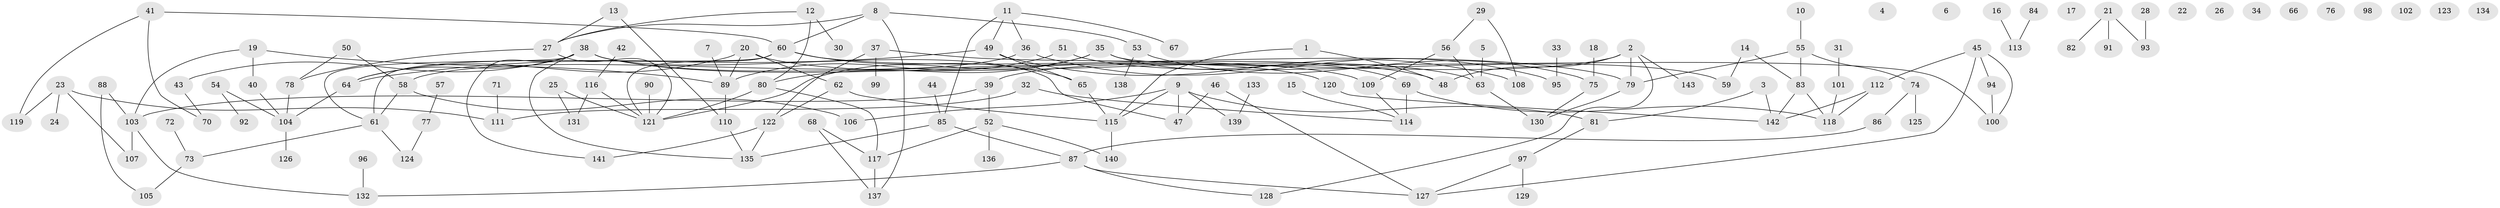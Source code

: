 // Generated by graph-tools (version 1.1) at 2025/33/03/09/25 02:33:37]
// undirected, 143 vertices, 174 edges
graph export_dot {
graph [start="1"]
  node [color=gray90,style=filled];
  1;
  2;
  3;
  4;
  5;
  6;
  7;
  8;
  9;
  10;
  11;
  12;
  13;
  14;
  15;
  16;
  17;
  18;
  19;
  20;
  21;
  22;
  23;
  24;
  25;
  26;
  27;
  28;
  29;
  30;
  31;
  32;
  33;
  34;
  35;
  36;
  37;
  38;
  39;
  40;
  41;
  42;
  43;
  44;
  45;
  46;
  47;
  48;
  49;
  50;
  51;
  52;
  53;
  54;
  55;
  56;
  57;
  58;
  59;
  60;
  61;
  62;
  63;
  64;
  65;
  66;
  67;
  68;
  69;
  70;
  71;
  72;
  73;
  74;
  75;
  76;
  77;
  78;
  79;
  80;
  81;
  82;
  83;
  84;
  85;
  86;
  87;
  88;
  89;
  90;
  91;
  92;
  93;
  94;
  95;
  96;
  97;
  98;
  99;
  100;
  101;
  102;
  103;
  104;
  105;
  106;
  107;
  108;
  109;
  110;
  111;
  112;
  113;
  114;
  115;
  116;
  117;
  118;
  119;
  120;
  121;
  122;
  123;
  124;
  125;
  126;
  127;
  128;
  129;
  130;
  131;
  132;
  133;
  134;
  135;
  136;
  137;
  138;
  139;
  140;
  141;
  142;
  143;
  1 -- 48;
  1 -- 115;
  2 -- 39;
  2 -- 48;
  2 -- 79;
  2 -- 128;
  2 -- 143;
  3 -- 81;
  3 -- 142;
  5 -- 63;
  7 -- 89;
  8 -- 27;
  8 -- 53;
  8 -- 60;
  8 -- 137;
  9 -- 47;
  9 -- 81;
  9 -- 106;
  9 -- 115;
  9 -- 139;
  10 -- 55;
  11 -- 36;
  11 -- 49;
  11 -- 67;
  11 -- 85;
  12 -- 27;
  12 -- 30;
  12 -- 80;
  13 -- 27;
  13 -- 110;
  14 -- 59;
  14 -- 83;
  15 -- 114;
  16 -- 113;
  18 -- 75;
  19 -- 40;
  19 -- 89;
  19 -- 103;
  20 -- 62;
  20 -- 63;
  20 -- 64;
  20 -- 89;
  21 -- 82;
  21 -- 91;
  21 -- 93;
  23 -- 24;
  23 -- 107;
  23 -- 111;
  23 -- 119;
  25 -- 121;
  25 -- 131;
  27 -- 78;
  27 -- 121;
  28 -- 93;
  29 -- 56;
  29 -- 108;
  31 -- 101;
  32 -- 111;
  32 -- 114;
  33 -- 95;
  35 -- 69;
  35 -- 80;
  35 -- 100;
  35 -- 121;
  36 -- 58;
  36 -- 95;
  37 -- 99;
  37 -- 109;
  37 -- 122;
  38 -- 43;
  38 -- 47;
  38 -- 48;
  38 -- 61;
  38 -- 64;
  38 -- 120;
  38 -- 135;
  38 -- 141;
  39 -- 52;
  39 -- 103;
  40 -- 104;
  41 -- 60;
  41 -- 70;
  41 -- 119;
  42 -- 116;
  43 -- 70;
  44 -- 85;
  45 -- 94;
  45 -- 100;
  45 -- 112;
  45 -- 127;
  46 -- 47;
  46 -- 127;
  49 -- 64;
  49 -- 65;
  49 -- 108;
  50 -- 58;
  50 -- 78;
  51 -- 59;
  51 -- 89;
  52 -- 117;
  52 -- 136;
  52 -- 140;
  53 -- 75;
  53 -- 138;
  54 -- 92;
  54 -- 104;
  55 -- 74;
  55 -- 79;
  55 -- 83;
  56 -- 63;
  56 -- 109;
  57 -- 77;
  58 -- 61;
  58 -- 106;
  60 -- 61;
  60 -- 65;
  60 -- 79;
  60 -- 121;
  61 -- 73;
  61 -- 124;
  62 -- 115;
  62 -- 122;
  63 -- 130;
  64 -- 104;
  65 -- 115;
  68 -- 117;
  68 -- 137;
  69 -- 114;
  69 -- 118;
  71 -- 111;
  72 -- 73;
  73 -- 105;
  74 -- 86;
  74 -- 125;
  75 -- 130;
  77 -- 124;
  78 -- 104;
  79 -- 130;
  80 -- 117;
  80 -- 121;
  81 -- 97;
  83 -- 118;
  83 -- 142;
  84 -- 113;
  85 -- 87;
  85 -- 135;
  86 -- 87;
  87 -- 127;
  87 -- 128;
  87 -- 132;
  88 -- 103;
  88 -- 105;
  89 -- 110;
  90 -- 121;
  94 -- 100;
  96 -- 132;
  97 -- 127;
  97 -- 129;
  101 -- 118;
  103 -- 107;
  103 -- 132;
  104 -- 126;
  109 -- 114;
  110 -- 135;
  112 -- 118;
  112 -- 142;
  115 -- 140;
  116 -- 121;
  116 -- 131;
  117 -- 137;
  120 -- 142;
  122 -- 135;
  122 -- 141;
  133 -- 139;
}
